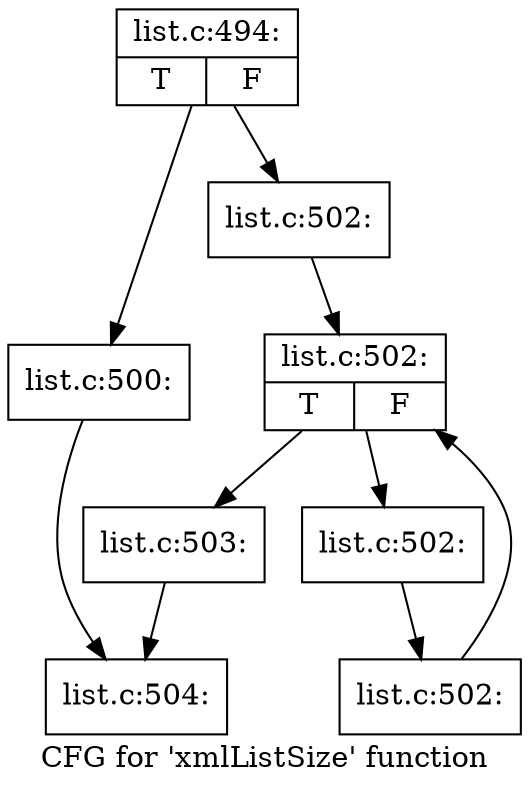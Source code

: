 digraph "CFG for 'xmlListSize' function" {
	label="CFG for 'xmlListSize' function";

	Node0x5251010 [shape=record,label="{list.c:494:|{<s0>T|<s1>F}}"];
	Node0x5251010 -> Node0x52508d0;
	Node0x5251010 -> Node0x5250920;
	Node0x52508d0 [shape=record,label="{list.c:500:}"];
	Node0x52508d0 -> Node0x5251340;
	Node0x5250920 [shape=record,label="{list.c:502:}"];
	Node0x5250920 -> Node0x5252500;
	Node0x5252500 [shape=record,label="{list.c:502:|{<s0>T|<s1>F}}"];
	Node0x5252500 -> Node0x52527e0;
	Node0x5252500 -> Node0x52520a0;
	Node0x52527e0 [shape=record,label="{list.c:502:}"];
	Node0x52527e0 -> Node0x5252750;
	Node0x5252750 [shape=record,label="{list.c:502:}"];
	Node0x5252750 -> Node0x5252500;
	Node0x52520a0 [shape=record,label="{list.c:503:}"];
	Node0x52520a0 -> Node0x5251340;
	Node0x5251340 [shape=record,label="{list.c:504:}"];
}
